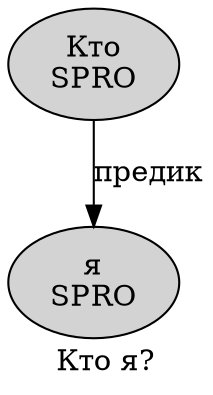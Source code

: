 digraph SENTENCE_2140 {
	graph [label="Кто я?"]
	node [style=filled]
		0 [label="Кто
SPRO" color="" fillcolor=lightgray penwidth=1 shape=ellipse]
		1 [label="я
SPRO" color="" fillcolor=lightgray penwidth=1 shape=ellipse]
			0 -> 1 [label="предик"]
}